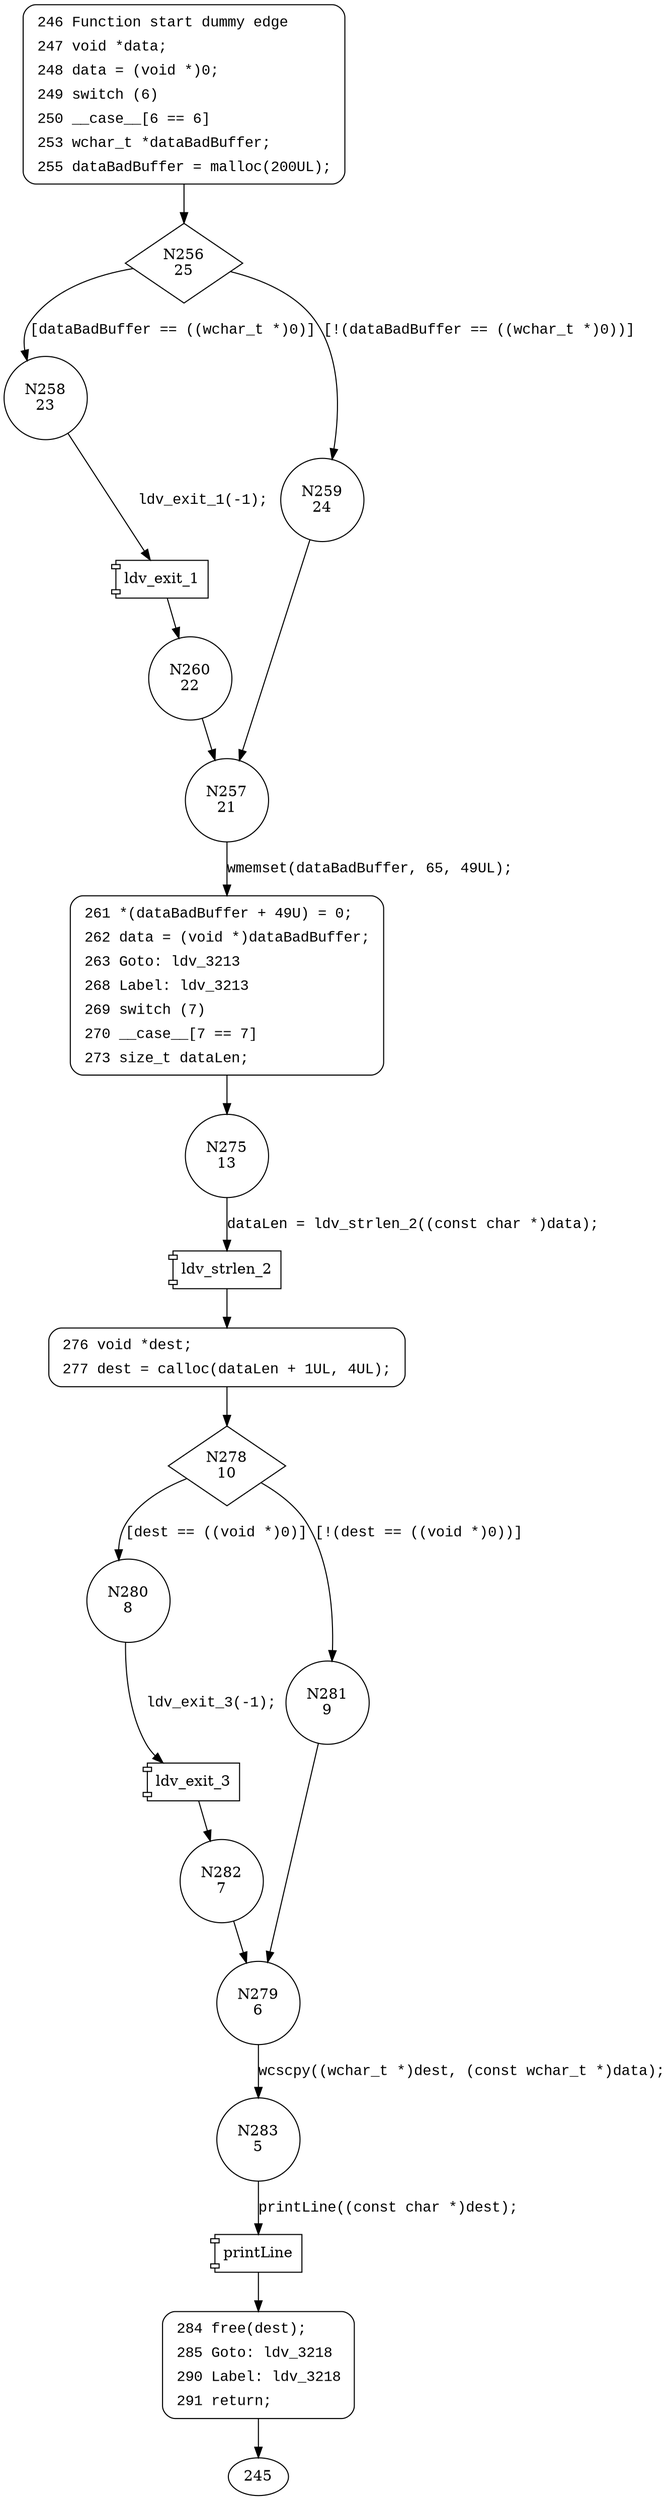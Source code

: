 digraph CWE122_Heap_Based_Buffer_Overflow__CWE135_15_bad {
256 [shape="diamond" label="N256\n25"]
258 [shape="circle" label="N258\n23"]
259 [shape="circle" label="N259\n24"]
257 [shape="circle" label="N257\n21"]
261 [shape="circle" label="N261\n20"]
275 [shape="circle" label="N275\n13"]
276 [shape="circle" label="N276\n12"]
278 [shape="diamond" label="N278\n10"]
280 [shape="circle" label="N280\n8"]
281 [shape="circle" label="N281\n9"]
279 [shape="circle" label="N279\n6"]
283 [shape="circle" label="N283\n5"]
284 [shape="circle" label="N284\n4"]
282 [shape="circle" label="N282\n7"]
260 [shape="circle" label="N260\n22"]
246 [style="filled,bold" penwidth="1" fillcolor="white" fontname="Courier New" shape="Mrecord" label=<<table border="0" cellborder="0" cellpadding="3" bgcolor="white"><tr><td align="right">246</td><td align="left">Function start dummy edge</td></tr><tr><td align="right">247</td><td align="left">void *data;</td></tr><tr><td align="right">248</td><td align="left">data = (void *)0;</td></tr><tr><td align="right">249</td><td align="left">switch (6)</td></tr><tr><td align="right">250</td><td align="left">__case__[6 == 6]</td></tr><tr><td align="right">253</td><td align="left">wchar_t *dataBadBuffer;</td></tr><tr><td align="right">255</td><td align="left">dataBadBuffer = malloc(200UL);</td></tr></table>>]
246 -> 256[label=""]
261 [style="filled,bold" penwidth="1" fillcolor="white" fontname="Courier New" shape="Mrecord" label=<<table border="0" cellborder="0" cellpadding="3" bgcolor="white"><tr><td align="right">261</td><td align="left">*(dataBadBuffer + 49U) = 0;</td></tr><tr><td align="right">262</td><td align="left">data = (void *)dataBadBuffer;</td></tr><tr><td align="right">263</td><td align="left">Goto: ldv_3213</td></tr><tr><td align="right">268</td><td align="left">Label: ldv_3213</td></tr><tr><td align="right">269</td><td align="left">switch (7)</td></tr><tr><td align="right">270</td><td align="left">__case__[7 == 7]</td></tr><tr><td align="right">273</td><td align="left">size_t dataLen;</td></tr></table>>]
261 -> 275[label=""]
276 [style="filled,bold" penwidth="1" fillcolor="white" fontname="Courier New" shape="Mrecord" label=<<table border="0" cellborder="0" cellpadding="3" bgcolor="white"><tr><td align="right">276</td><td align="left">void *dest;</td></tr><tr><td align="right">277</td><td align="left">dest = calloc(dataLen + 1UL, 4UL);</td></tr></table>>]
276 -> 278[label=""]
284 [style="filled,bold" penwidth="1" fillcolor="white" fontname="Courier New" shape="Mrecord" label=<<table border="0" cellborder="0" cellpadding="3" bgcolor="white"><tr><td align="right">284</td><td align="left">free(dest);</td></tr><tr><td align="right">285</td><td align="left">Goto: ldv_3218</td></tr><tr><td align="right">290</td><td align="left">Label: ldv_3218</td></tr><tr><td align="right">291</td><td align="left">return;</td></tr></table>>]
284 -> 245[label=""]
256 -> 258 [label="[dataBadBuffer == ((wchar_t *)0)]" fontname="Courier New"]
256 -> 259 [label="[!(dataBadBuffer == ((wchar_t *)0))]" fontname="Courier New"]
257 -> 261 [label="wmemset(dataBadBuffer, 65, 49UL);" fontname="Courier New"]
100028 [shape="component" label="ldv_strlen_2"]
275 -> 100028 [label="dataLen = ldv_strlen_2((const char *)data);" fontname="Courier New"]
100028 -> 276 [label="" fontname="Courier New"]
278 -> 280 [label="[dest == ((void *)0)]" fontname="Courier New"]
278 -> 281 [label="[!(dest == ((void *)0))]" fontname="Courier New"]
279 -> 283 [label="wcscpy((wchar_t *)dest, (const wchar_t *)data);" fontname="Courier New"]
100029 [shape="component" label="printLine"]
283 -> 100029 [label="printLine((const char *)dest);" fontname="Courier New"]
100029 -> 284 [label="" fontname="Courier New"]
100030 [shape="component" label="ldv_exit_3"]
280 -> 100030 [label="ldv_exit_3(-1);" fontname="Courier New"]
100030 -> 282 [label="" fontname="Courier New"]
100031 [shape="component" label="ldv_exit_1"]
258 -> 100031 [label="ldv_exit_1(-1);" fontname="Courier New"]
100031 -> 260 [label="" fontname="Courier New"]
259 -> 257 [label="" fontname="Courier New"]
281 -> 279 [label="" fontname="Courier New"]
282 -> 279 [label="" fontname="Courier New"]
260 -> 257 [label="" fontname="Courier New"]
}